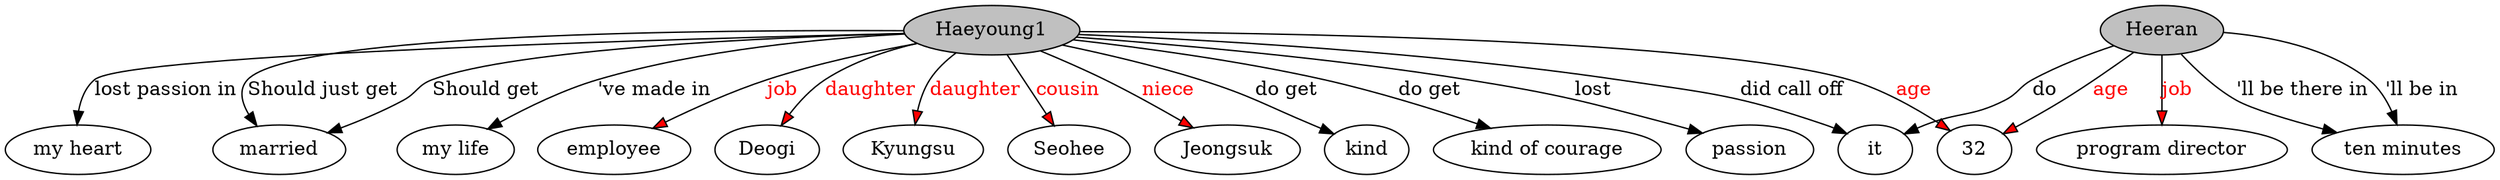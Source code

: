 // The Round Table
digraph {
	0 [label=Haeyoung1 fillcolor=gray style=filled]
	1 [label=kind]
	0 -> 1 [label="do get"]
	2 [label="kind of courage"]
	0 -> 2 [label="do get"]
	3 [label=passion]
	0 -> 3 [label=lost]
	4 [label="my heart"]
	0 -> 4 [label="lost passion in"]
	5 [label=married]
	0 -> 5 [label="Should get"]
	0 -> 5 [label="Should just get"]
	6 [label=it]
	0 -> 6 [label="did call off"]
	7 [label="my life"]
	0 -> 7 [label="'ve made in"]
	8 [label=32]
	0 -> 8 [label=age fillcolor=red fontcolor=red style=filled]
	9 [label=employee]
	0 -> 9 [label=job fillcolor=red fontcolor=red style=filled]
	10 [label=Deogi]
	0 -> 10 [label=daughter fillcolor=red fontcolor=red style=filled]
	11 [label=Kyungsu]
	0 -> 11 [label=daughter fillcolor=red fontcolor=red style=filled]
	12 [label=Seohee]
	0 -> 12 [label=cousin fillcolor=red fontcolor=red style=filled]
	13 [label=Jeongsuk]
	0 -> 13 [label=niece fillcolor=red fontcolor=red style=filled]
	14 [label=Heeran fillcolor=gray style=filled]
	14 -> 6 [label=do]
	15 [label="ten minutes"]
	14 -> 15 [label="'ll be there in"]
	14 -> 15 [label="'ll be in"]
	14 -> 8 [label=age fillcolor=red fontcolor=red style=filled]
	16 [label="program director"]
	14 -> 16 [label=job fillcolor=red fontcolor=red style=filled]
}
